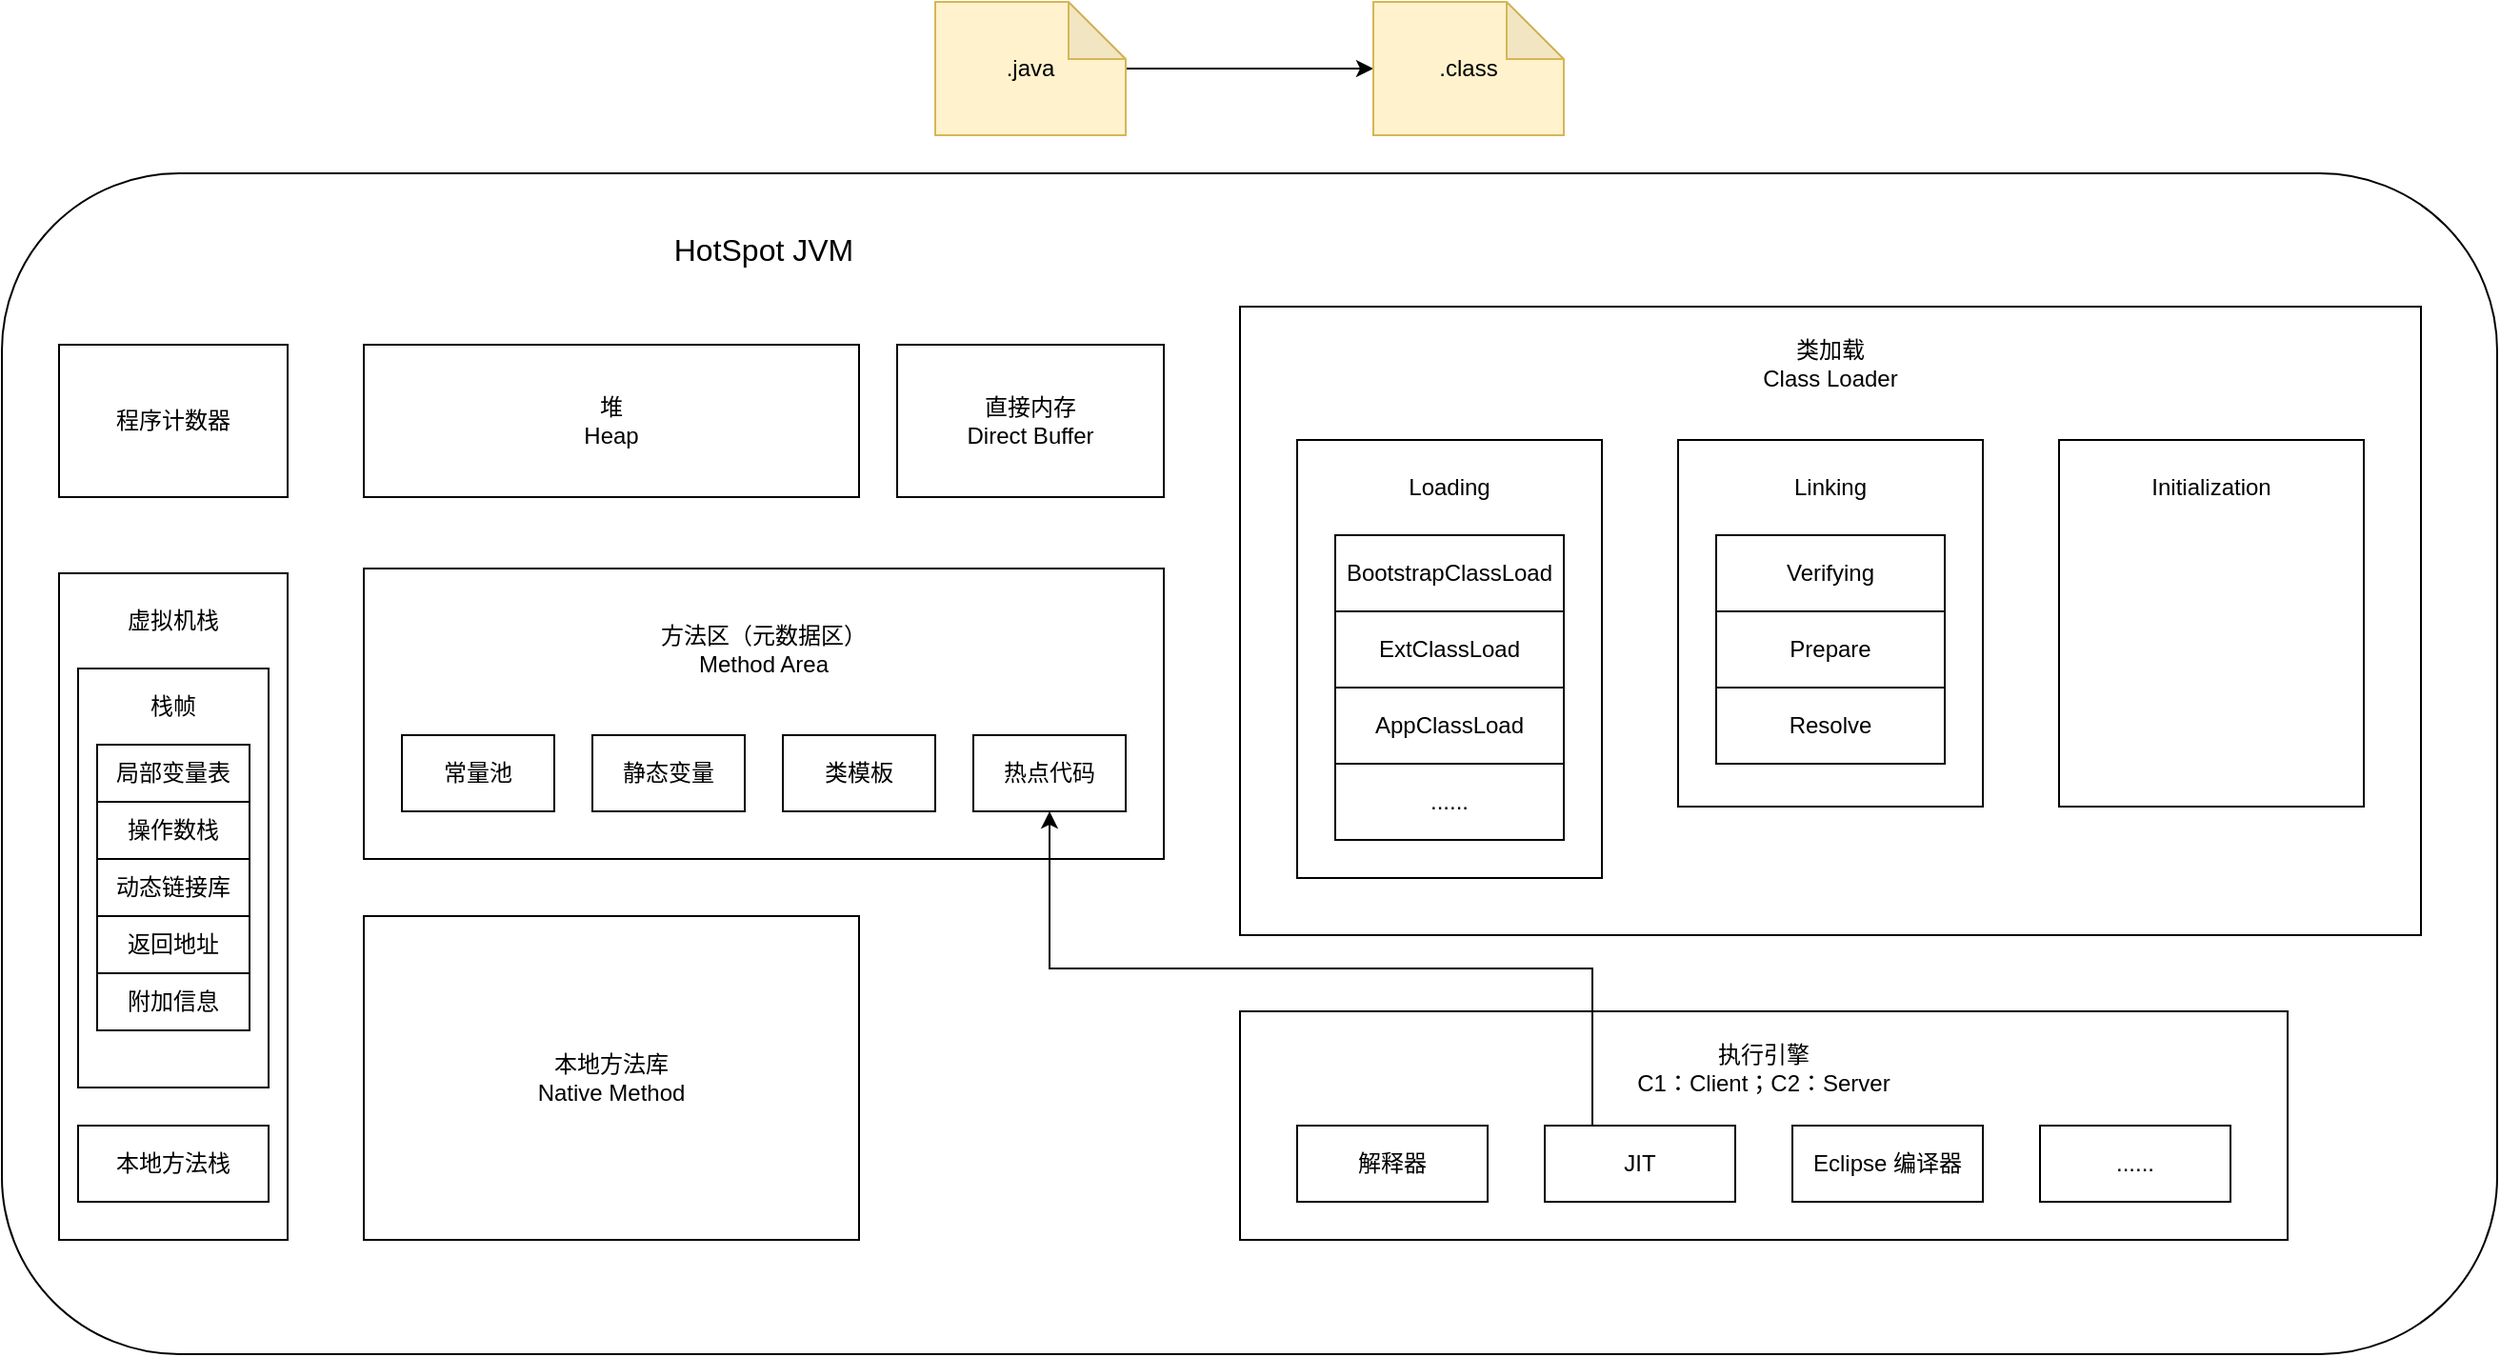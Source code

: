 <mxfile version="23.1.0" type="github">
  <diagram name="第 1 页" id="s3Px2jsDpNIOSYnxZjXY">
    <mxGraphModel dx="1461" dy="861" grid="1" gridSize="10" guides="1" tooltips="1" connect="1" arrows="1" fold="1" page="1" pageScale="1" pageWidth="827" pageHeight="1169" math="0" shadow="0">
      <root>
        <mxCell id="0" />
        <mxCell id="1" parent="0" />
        <mxCell id="ZWLJDxtFaUXsBVcl8Q3e-54" value="" style="rounded=1;whiteSpace=wrap;html=1;" vertex="1" parent="1">
          <mxGeometry x="20" y="130" width="1310" height="620" as="geometry" />
        </mxCell>
        <mxCell id="ZWLJDxtFaUXsBVcl8Q3e-1" value="程序计数器" style="rounded=0;whiteSpace=wrap;html=1;" vertex="1" parent="1">
          <mxGeometry x="50" y="220" width="120" height="80" as="geometry" />
        </mxCell>
        <mxCell id="ZWLJDxtFaUXsBVcl8Q3e-2" value="" style="rounded=0;whiteSpace=wrap;html=1;" vertex="1" parent="1">
          <mxGeometry x="50" y="340" width="120" height="350" as="geometry" />
        </mxCell>
        <mxCell id="ZWLJDxtFaUXsBVcl8Q3e-3" value="" style="rounded=0;whiteSpace=wrap;html=1;" vertex="1" parent="1">
          <mxGeometry x="60" y="390" width="100" height="220" as="geometry" />
        </mxCell>
        <mxCell id="ZWLJDxtFaUXsBVcl8Q3e-4" value="局部变量表" style="rounded=0;whiteSpace=wrap;html=1;" vertex="1" parent="1">
          <mxGeometry x="70" y="430" width="80" height="30" as="geometry" />
        </mxCell>
        <mxCell id="ZWLJDxtFaUXsBVcl8Q3e-5" value="操作数栈" style="rounded=0;whiteSpace=wrap;html=1;" vertex="1" parent="1">
          <mxGeometry x="70" y="460" width="80" height="30" as="geometry" />
        </mxCell>
        <mxCell id="ZWLJDxtFaUXsBVcl8Q3e-6" value="动态链接库" style="rounded=0;whiteSpace=wrap;html=1;" vertex="1" parent="1">
          <mxGeometry x="70" y="490" width="80" height="30" as="geometry" />
        </mxCell>
        <mxCell id="ZWLJDxtFaUXsBVcl8Q3e-7" value="返回地址" style="rounded=0;whiteSpace=wrap;html=1;" vertex="1" parent="1">
          <mxGeometry x="70" y="520" width="80" height="30" as="geometry" />
        </mxCell>
        <mxCell id="ZWLJDxtFaUXsBVcl8Q3e-8" value="附加信息" style="rounded=0;whiteSpace=wrap;html=1;" vertex="1" parent="1">
          <mxGeometry x="70" y="550" width="80" height="30" as="geometry" />
        </mxCell>
        <mxCell id="ZWLJDxtFaUXsBVcl8Q3e-9" value="栈帧" style="text;html=1;strokeColor=none;fillColor=none;align=center;verticalAlign=middle;whiteSpace=wrap;rounded=0;" vertex="1" parent="1">
          <mxGeometry x="80" y="395" width="60" height="30" as="geometry" />
        </mxCell>
        <mxCell id="ZWLJDxtFaUXsBVcl8Q3e-10" value="虚拟机栈" style="text;html=1;strokeColor=none;fillColor=none;align=center;verticalAlign=middle;whiteSpace=wrap;rounded=0;" vertex="1" parent="1">
          <mxGeometry x="80" y="350" width="60" height="30" as="geometry" />
        </mxCell>
        <mxCell id="ZWLJDxtFaUXsBVcl8Q3e-11" value="本地方法栈" style="rounded=0;whiteSpace=wrap;html=1;" vertex="1" parent="1">
          <mxGeometry x="60" y="630" width="100" height="40" as="geometry" />
        </mxCell>
        <mxCell id="ZWLJDxtFaUXsBVcl8Q3e-12" value="堆&lt;br&gt;Heap" style="rounded=0;whiteSpace=wrap;html=1;" vertex="1" parent="1">
          <mxGeometry x="210" y="220" width="260" height="80" as="geometry" />
        </mxCell>
        <mxCell id="ZWLJDxtFaUXsBVcl8Q3e-13" value="直接内存&lt;br&gt;Direct Buffer" style="rounded=0;whiteSpace=wrap;html=1;" vertex="1" parent="1">
          <mxGeometry x="490" y="220" width="140" height="80" as="geometry" />
        </mxCell>
        <mxCell id="ZWLJDxtFaUXsBVcl8Q3e-14" value="" style="rounded=0;whiteSpace=wrap;html=1;" vertex="1" parent="1">
          <mxGeometry x="210" y="337.5" width="420" height="152.5" as="geometry" />
        </mxCell>
        <mxCell id="ZWLJDxtFaUXsBVcl8Q3e-15" value="常量池" style="rounded=0;whiteSpace=wrap;html=1;" vertex="1" parent="1">
          <mxGeometry x="230" y="425" width="80" height="40" as="geometry" />
        </mxCell>
        <mxCell id="ZWLJDxtFaUXsBVcl8Q3e-16" value="静态变量" style="rounded=0;whiteSpace=wrap;html=1;" vertex="1" parent="1">
          <mxGeometry x="330" y="425" width="80" height="40" as="geometry" />
        </mxCell>
        <mxCell id="ZWLJDxtFaUXsBVcl8Q3e-17" value="类模板" style="rounded=0;whiteSpace=wrap;html=1;" vertex="1" parent="1">
          <mxGeometry x="430" y="425" width="80" height="40" as="geometry" />
        </mxCell>
        <mxCell id="ZWLJDxtFaUXsBVcl8Q3e-18" value="热点代码" style="rounded=0;whiteSpace=wrap;html=1;" vertex="1" parent="1">
          <mxGeometry x="530" y="425" width="80" height="40" as="geometry" />
        </mxCell>
        <mxCell id="ZWLJDxtFaUXsBVcl8Q3e-19" value="方法区（元数据区）&lt;br&gt;Method Area" style="text;html=1;strokeColor=none;fillColor=none;align=center;verticalAlign=middle;whiteSpace=wrap;rounded=0;" vertex="1" parent="1">
          <mxGeometry x="335" y="360" width="170" height="40" as="geometry" />
        </mxCell>
        <mxCell id="ZWLJDxtFaUXsBVcl8Q3e-20" value="本地方法库&lt;br&gt;Native Method" style="rounded=0;whiteSpace=wrap;html=1;" vertex="1" parent="1">
          <mxGeometry x="210" y="520" width="260" height="170" as="geometry" />
        </mxCell>
        <mxCell id="ZWLJDxtFaUXsBVcl8Q3e-21" value="" style="rounded=0;whiteSpace=wrap;html=1;" vertex="1" parent="1">
          <mxGeometry x="670" y="200" width="620" height="330" as="geometry" />
        </mxCell>
        <mxCell id="ZWLJDxtFaUXsBVcl8Q3e-22" value="" style="rounded=0;whiteSpace=wrap;html=1;" vertex="1" parent="1">
          <mxGeometry x="700" y="270" width="160" height="230" as="geometry" />
        </mxCell>
        <mxCell id="ZWLJDxtFaUXsBVcl8Q3e-23" value="BootstrapClassLoad" style="rounded=0;whiteSpace=wrap;html=1;" vertex="1" parent="1">
          <mxGeometry x="720" y="320" width="120" height="40" as="geometry" />
        </mxCell>
        <mxCell id="ZWLJDxtFaUXsBVcl8Q3e-24" value="ExtClassLoad" style="rounded=0;whiteSpace=wrap;html=1;" vertex="1" parent="1">
          <mxGeometry x="720" y="360" width="120" height="40" as="geometry" />
        </mxCell>
        <mxCell id="ZWLJDxtFaUXsBVcl8Q3e-25" value="AppClassLoad" style="rounded=0;whiteSpace=wrap;html=1;" vertex="1" parent="1">
          <mxGeometry x="720" y="400" width="120" height="40" as="geometry" />
        </mxCell>
        <mxCell id="ZWLJDxtFaUXsBVcl8Q3e-26" value="......" style="rounded=0;whiteSpace=wrap;html=1;" vertex="1" parent="1">
          <mxGeometry x="720" y="440" width="120" height="40" as="geometry" />
        </mxCell>
        <mxCell id="ZWLJDxtFaUXsBVcl8Q3e-27" value="Loading" style="text;html=1;strokeColor=none;fillColor=none;align=center;verticalAlign=middle;whiteSpace=wrap;rounded=0;" vertex="1" parent="1">
          <mxGeometry x="750" y="280" width="60" height="30" as="geometry" />
        </mxCell>
        <mxCell id="ZWLJDxtFaUXsBVcl8Q3e-28" value="" style="rounded=0;whiteSpace=wrap;html=1;" vertex="1" parent="1">
          <mxGeometry x="1100" y="270" width="160" height="192.5" as="geometry" />
        </mxCell>
        <mxCell id="ZWLJDxtFaUXsBVcl8Q3e-33" value="Initialization" style="text;html=1;strokeColor=none;fillColor=none;align=center;verticalAlign=middle;whiteSpace=wrap;rounded=0;" vertex="1" parent="1">
          <mxGeometry x="1150" y="280" width="60" height="30" as="geometry" />
        </mxCell>
        <mxCell id="ZWLJDxtFaUXsBVcl8Q3e-34" value="" style="rounded=0;whiteSpace=wrap;html=1;" vertex="1" parent="1">
          <mxGeometry x="900" y="270" width="160" height="192.5" as="geometry" />
        </mxCell>
        <mxCell id="ZWLJDxtFaUXsBVcl8Q3e-35" value="Verifying" style="rounded=0;whiteSpace=wrap;html=1;" vertex="1" parent="1">
          <mxGeometry x="920" y="320" width="120" height="40" as="geometry" />
        </mxCell>
        <mxCell id="ZWLJDxtFaUXsBVcl8Q3e-36" value="Prepare" style="rounded=0;whiteSpace=wrap;html=1;" vertex="1" parent="1">
          <mxGeometry x="920" y="360" width="120" height="40" as="geometry" />
        </mxCell>
        <mxCell id="ZWLJDxtFaUXsBVcl8Q3e-37" value="Resolve" style="rounded=0;whiteSpace=wrap;html=1;" vertex="1" parent="1">
          <mxGeometry x="920" y="400" width="120" height="40" as="geometry" />
        </mxCell>
        <mxCell id="ZWLJDxtFaUXsBVcl8Q3e-38" value="Linking" style="text;html=1;strokeColor=none;fillColor=none;align=center;verticalAlign=middle;whiteSpace=wrap;rounded=0;" vertex="1" parent="1">
          <mxGeometry x="950" y="280" width="60" height="30" as="geometry" />
        </mxCell>
        <mxCell id="ZWLJDxtFaUXsBVcl8Q3e-39" value="类加载&lt;br&gt;Class Loader" style="text;html=1;strokeColor=none;fillColor=none;align=center;verticalAlign=middle;whiteSpace=wrap;rounded=0;" vertex="1" parent="1">
          <mxGeometry x="910" y="210" width="140" height="40" as="geometry" />
        </mxCell>
        <mxCell id="ZWLJDxtFaUXsBVcl8Q3e-40" value="" style="rounded=0;whiteSpace=wrap;html=1;" vertex="1" parent="1">
          <mxGeometry x="670" y="570" width="550" height="120" as="geometry" />
        </mxCell>
        <mxCell id="ZWLJDxtFaUXsBVcl8Q3e-41" value="解释器" style="rounded=0;whiteSpace=wrap;html=1;" vertex="1" parent="1">
          <mxGeometry x="700" y="630" width="100" height="40" as="geometry" />
        </mxCell>
        <mxCell id="ZWLJDxtFaUXsBVcl8Q3e-47" style="edgeStyle=orthogonalEdgeStyle;rounded=0;orthogonalLoop=1;jettySize=auto;html=1;exitX=0.25;exitY=0;exitDx=0;exitDy=0;entryX=0.5;entryY=1;entryDx=0;entryDy=0;" edge="1" parent="1" source="ZWLJDxtFaUXsBVcl8Q3e-42" target="ZWLJDxtFaUXsBVcl8Q3e-18">
          <mxGeometry relative="1" as="geometry" />
        </mxCell>
        <mxCell id="ZWLJDxtFaUXsBVcl8Q3e-42" value="JIT" style="rounded=0;whiteSpace=wrap;html=1;" vertex="1" parent="1">
          <mxGeometry x="830" y="630" width="100" height="40" as="geometry" />
        </mxCell>
        <mxCell id="ZWLJDxtFaUXsBVcl8Q3e-43" value="Eclipse 编译器" style="rounded=0;whiteSpace=wrap;html=1;" vertex="1" parent="1">
          <mxGeometry x="960" y="630" width="100" height="40" as="geometry" />
        </mxCell>
        <mxCell id="ZWLJDxtFaUXsBVcl8Q3e-44" value="......" style="rounded=0;whiteSpace=wrap;html=1;" vertex="1" parent="1">
          <mxGeometry x="1090" y="630" width="100" height="40" as="geometry" />
        </mxCell>
        <mxCell id="ZWLJDxtFaUXsBVcl8Q3e-45" value="执行引擎&lt;br&gt;C1：Client；C2：Server" style="text;html=1;strokeColor=none;fillColor=none;align=center;verticalAlign=middle;whiteSpace=wrap;rounded=0;" vertex="1" parent="1">
          <mxGeometry x="855" y="580" width="180" height="40" as="geometry" />
        </mxCell>
        <mxCell id="ZWLJDxtFaUXsBVcl8Q3e-53" style="edgeStyle=orthogonalEdgeStyle;rounded=0;orthogonalLoop=1;jettySize=auto;html=1;" edge="1" parent="1" source="ZWLJDxtFaUXsBVcl8Q3e-48" target="ZWLJDxtFaUXsBVcl8Q3e-49">
          <mxGeometry relative="1" as="geometry" />
        </mxCell>
        <mxCell id="ZWLJDxtFaUXsBVcl8Q3e-48" value=".java" style="shape=note;whiteSpace=wrap;html=1;backgroundOutline=1;darkOpacity=0.05;fillColor=#fff2cc;strokeColor=#d6b656;" vertex="1" parent="1">
          <mxGeometry x="510" y="40" width="100" height="70" as="geometry" />
        </mxCell>
        <mxCell id="ZWLJDxtFaUXsBVcl8Q3e-49" value=".class" style="shape=note;whiteSpace=wrap;html=1;backgroundOutline=1;darkOpacity=0.05;fillColor=#fff2cc;strokeColor=#d6b656;" vertex="1" parent="1">
          <mxGeometry x="740" y="40" width="100" height="70" as="geometry" />
        </mxCell>
        <mxCell id="ZWLJDxtFaUXsBVcl8Q3e-55" value="HotSpot JVM" style="text;html=1;strokeColor=none;fillColor=none;align=center;verticalAlign=middle;whiteSpace=wrap;rounded=0;fontSize=16;" vertex="1" parent="1">
          <mxGeometry x="345" y="150" width="150" height="40" as="geometry" />
        </mxCell>
      </root>
    </mxGraphModel>
  </diagram>
</mxfile>
